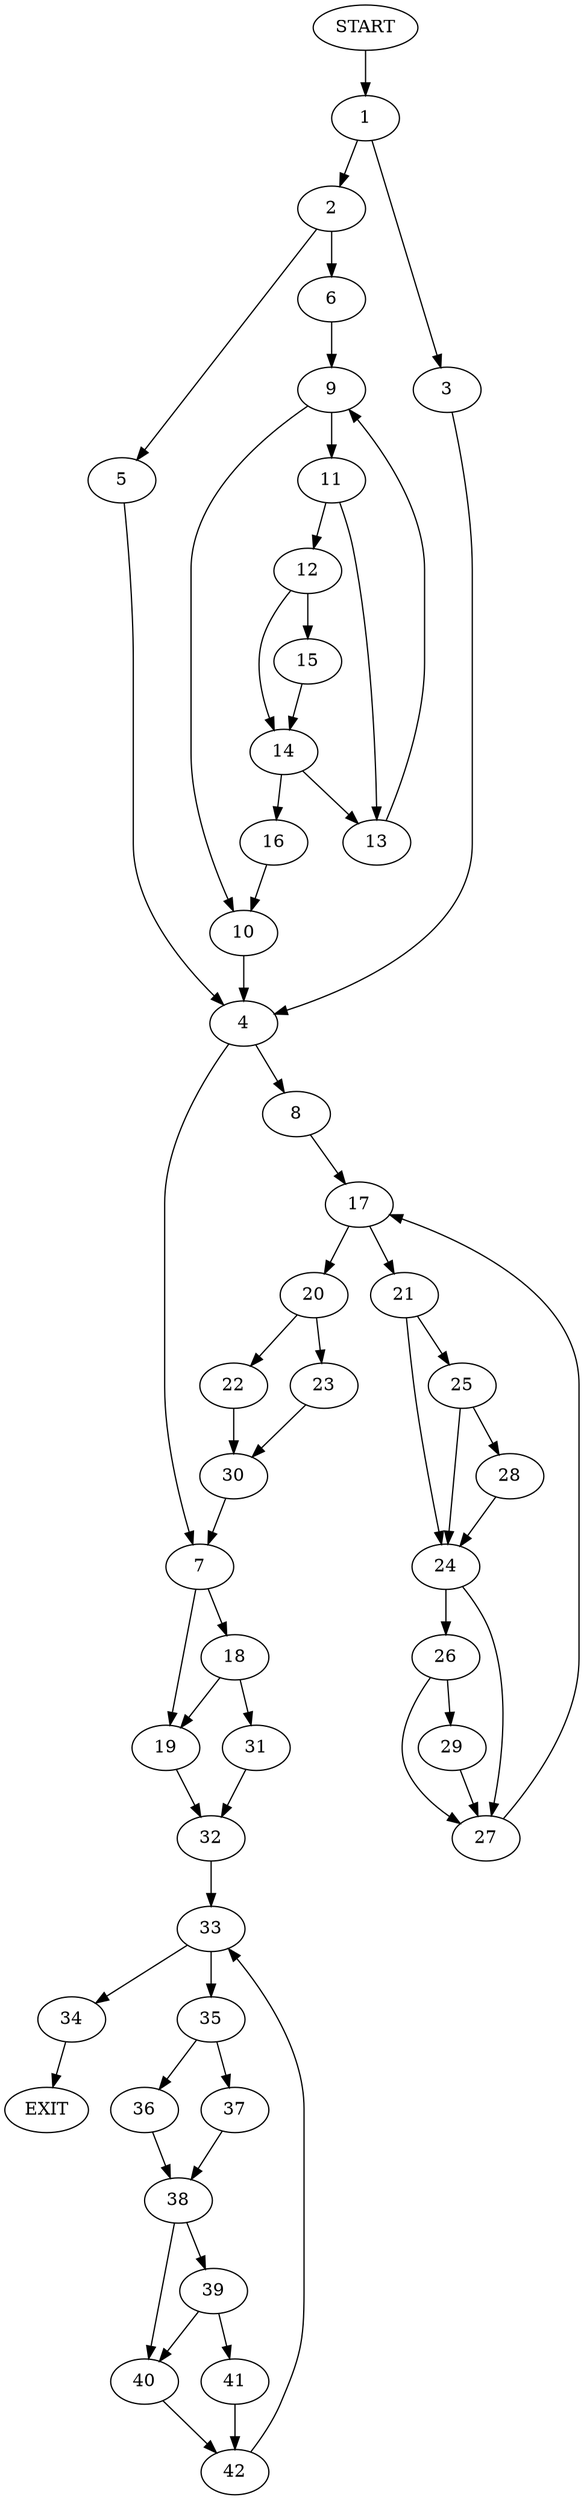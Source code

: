 digraph {
0 [label="START"]
43 [label="EXIT"]
0 -> 1
1 -> 2
1 -> 3
3 -> 4
2 -> 5
2 -> 6
4 -> 7
4 -> 8
6 -> 9
5 -> 4
9 -> 10
9 -> 11
10 -> 4
11 -> 12
11 -> 13
13 -> 9
12 -> 14
12 -> 15
15 -> 14
14 -> 13
14 -> 16
16 -> 10
8 -> 17
7 -> 18
7 -> 19
17 -> 20
17 -> 21
20 -> 22
20 -> 23
21 -> 24
21 -> 25
24 -> 26
24 -> 27
25 -> 24
25 -> 28
28 -> 24
27 -> 17
26 -> 27
26 -> 29
29 -> 27
22 -> 30
23 -> 30
30 -> 7
18 -> 19
18 -> 31
19 -> 32
31 -> 32
32 -> 33
33 -> 34
33 -> 35
35 -> 36
35 -> 37
34 -> 43
36 -> 38
37 -> 38
38 -> 39
38 -> 40
39 -> 41
39 -> 40
40 -> 42
41 -> 42
42 -> 33
}
